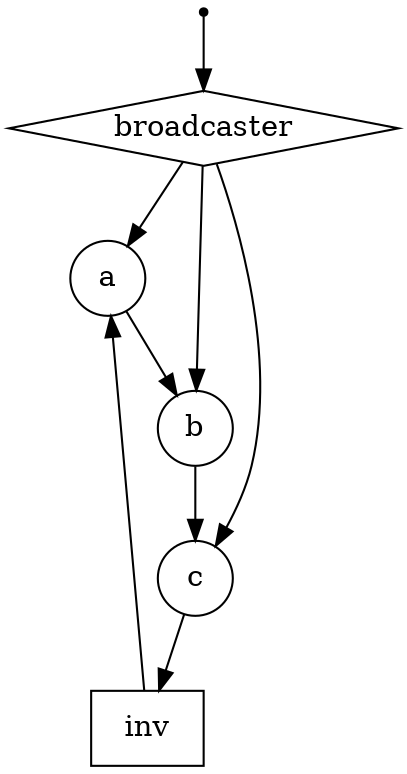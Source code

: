 digraph {
    node [ shape = circle ]
    button [ shape = point ]
    broadcaster [ shape = diamond ]
    inv [ shape = box ]
    button -> broadcaster
    broadcaster -> { a b c }
    a -> b
    b -> c
    c -> inv
    inv -> a
}

